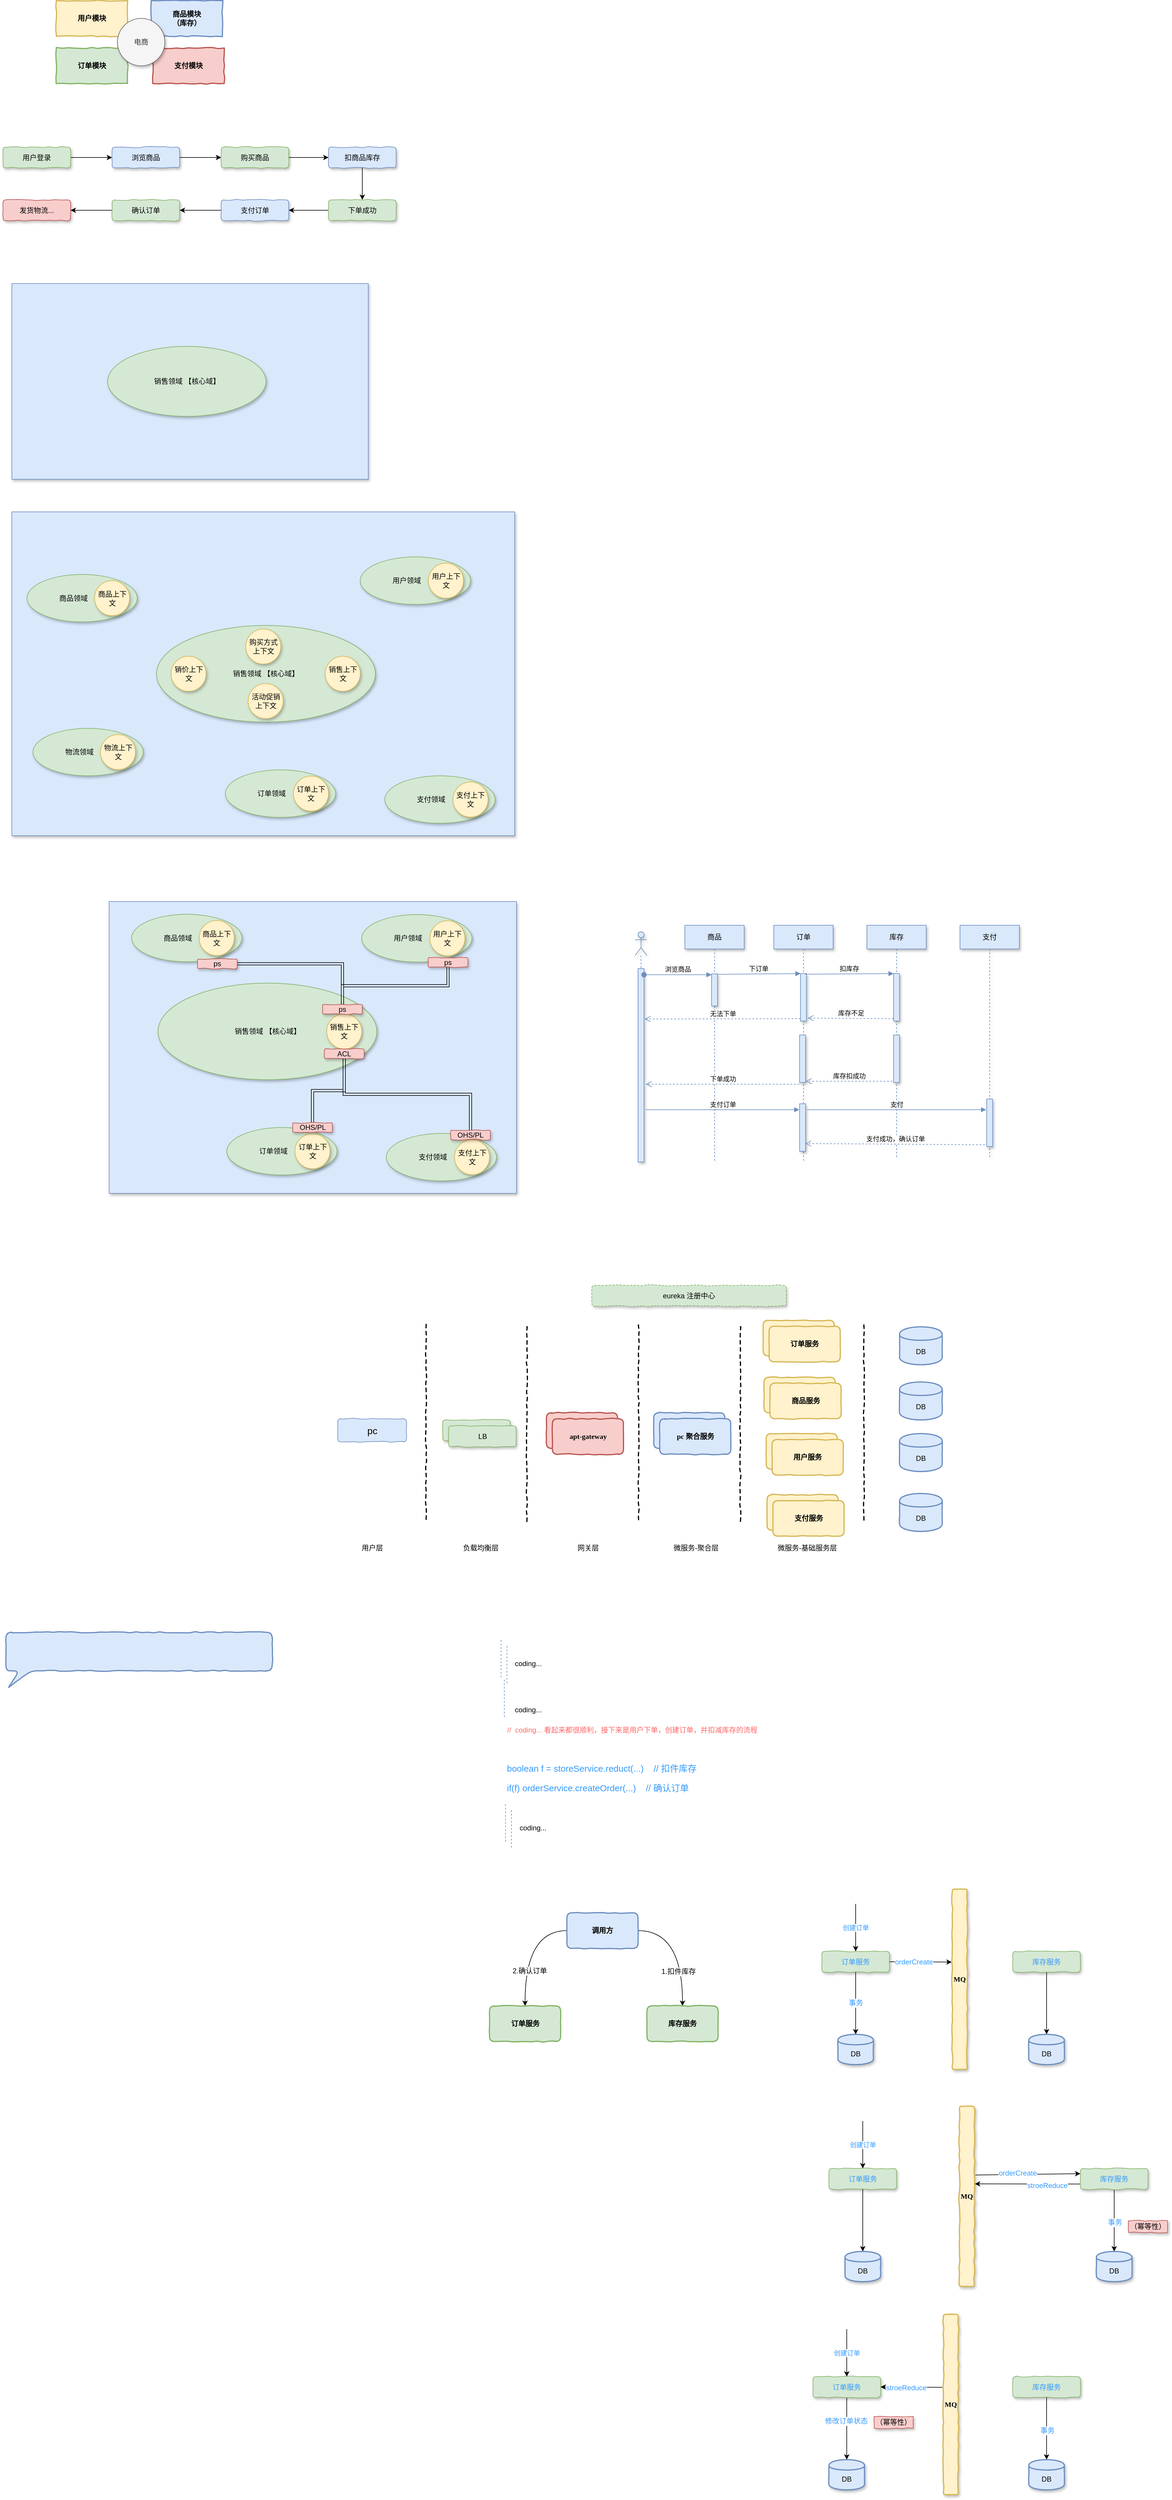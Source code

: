 <mxfile version="10.6.7" type="github"><diagram id="h_m2pIY42-MVeMjXTZjA" name="第 1 页"><mxGraphModel dx="840" dy="552" grid="0" gridSize="10" guides="1" tooltips="1" connect="1" arrows="1" fold="1" page="1" pageScale="1" pageWidth="10000" pageHeight="10000" math="0" shadow="0"><root><mxCell id="0"/><mxCell id="1" parent="0"/><mxCell id="OE353ZooOFmrOdiV0Abu-1" value="用户模块" style="html=1;whiteSpace=wrap;comic=1;strokeWidth=2;fontFamily=Comic Sans MS;fontStyle=1;fillColor=#fff2cc;strokeColor=#d6b656;" vertex="1" parent="1"><mxGeometry x="166" y="144" width="120" height="60" as="geometry"/></mxCell><mxCell id="OE353ZooOFmrOdiV0Abu-2" value="商品模块&lt;br&gt;（库存）&lt;br&gt;" style="html=1;whiteSpace=wrap;comic=1;strokeWidth=2;fontFamily=Comic Sans MS;fontStyle=1;fillColor=#dae8fc;strokeColor=#6c8ebf;" vertex="1" parent="1"><mxGeometry x="326" y="144" width="120" height="60" as="geometry"/></mxCell><mxCell id="OE353ZooOFmrOdiV0Abu-3" value="订单模块" style="html=1;whiteSpace=wrap;comic=1;strokeWidth=2;fontFamily=Comic Sans MS;fontStyle=1;fillColor=#d5e8d4;strokeColor=#82b366;" vertex="1" parent="1"><mxGeometry x="166" y="224" width="120" height="60" as="geometry"/></mxCell><mxCell id="OE353ZooOFmrOdiV0Abu-4" value="支付模块" style="html=1;whiteSpace=wrap;comic=1;strokeWidth=2;fontFamily=Comic Sans MS;fontStyle=1;fillColor=#f8cecc;strokeColor=#b85450;" vertex="1" parent="1"><mxGeometry x="329" y="224" width="120" height="60" as="geometry"/></mxCell><mxCell id="OE353ZooOFmrOdiV0Abu-5" value="电商" style="ellipse;whiteSpace=wrap;html=1;aspect=fixed;fillColor=#f5f5f5;strokeColor=#666666;fontColor=#333333;shadow=1;" vertex="1" parent="1"><mxGeometry x="269" y="174" width="80" height="80" as="geometry"/></mxCell><mxCell id="OE353ZooOFmrOdiV0Abu-14" style="edgeStyle=orthogonalEdgeStyle;rounded=0;orthogonalLoop=1;jettySize=auto;html=1;exitX=1;exitY=0.5;exitDx=0;exitDy=0;entryX=0;entryY=0.5;entryDx=0;entryDy=0;" edge="1" parent="1" source="OE353ZooOFmrOdiV0Abu-6" target="OE353ZooOFmrOdiV0Abu-7"><mxGeometry relative="1" as="geometry"/></mxCell><mxCell id="OE353ZooOFmrOdiV0Abu-6" value="用户登录" style="rounded=1;whiteSpace=wrap;html=1;shadow=1;comic=1;fillColor=#d5e8d4;strokeColor=#82b366;" vertex="1" parent="1"><mxGeometry x="76" y="391" width="114" height="35" as="geometry"/></mxCell><mxCell id="OE353ZooOFmrOdiV0Abu-15" style="edgeStyle=orthogonalEdgeStyle;rounded=0;orthogonalLoop=1;jettySize=auto;html=1;exitX=1;exitY=0.5;exitDx=0;exitDy=0;entryX=0;entryY=0.5;entryDx=0;entryDy=0;" edge="1" parent="1" source="OE353ZooOFmrOdiV0Abu-7" target="OE353ZooOFmrOdiV0Abu-8"><mxGeometry relative="1" as="geometry"/></mxCell><mxCell id="OE353ZooOFmrOdiV0Abu-7" value="浏览商品" style="rounded=1;whiteSpace=wrap;html=1;shadow=1;comic=1;fillColor=#dae8fc;strokeColor=#6c8ebf;" vertex="1" parent="1"><mxGeometry x="260" y="391" width="114" height="35" as="geometry"/></mxCell><mxCell id="OE353ZooOFmrOdiV0Abu-16" style="edgeStyle=orthogonalEdgeStyle;rounded=0;orthogonalLoop=1;jettySize=auto;html=1;exitX=1;exitY=0.5;exitDx=0;exitDy=0;entryX=0;entryY=0.5;entryDx=0;entryDy=0;" edge="1" parent="1" source="OE353ZooOFmrOdiV0Abu-8" target="OE353ZooOFmrOdiV0Abu-9"><mxGeometry relative="1" as="geometry"/></mxCell><mxCell id="OE353ZooOFmrOdiV0Abu-8" value="购买商品" style="rounded=1;whiteSpace=wrap;html=1;shadow=1;comic=1;fillColor=#d5e8d4;strokeColor=#82b366;" vertex="1" parent="1"><mxGeometry x="444" y="391" width="114" height="35" as="geometry"/></mxCell><mxCell id="OE353ZooOFmrOdiV0Abu-17" style="edgeStyle=orthogonalEdgeStyle;rounded=0;orthogonalLoop=1;jettySize=auto;html=1;exitX=0.5;exitY=1;exitDx=0;exitDy=0;entryX=0.5;entryY=0;entryDx=0;entryDy=0;" edge="1" parent="1" source="OE353ZooOFmrOdiV0Abu-9" target="OE353ZooOFmrOdiV0Abu-10"><mxGeometry relative="1" as="geometry"/></mxCell><mxCell id="OE353ZooOFmrOdiV0Abu-9" value="扣商品库存" style="rounded=1;whiteSpace=wrap;html=1;shadow=1;comic=1;fillColor=#dae8fc;strokeColor=#6c8ebf;" vertex="1" parent="1"><mxGeometry x="625" y="391" width="114" height="35" as="geometry"/></mxCell><mxCell id="OE353ZooOFmrOdiV0Abu-18" style="edgeStyle=orthogonalEdgeStyle;rounded=0;orthogonalLoop=1;jettySize=auto;html=1;exitX=0;exitY=0.5;exitDx=0;exitDy=0;entryX=1;entryY=0.5;entryDx=0;entryDy=0;" edge="1" parent="1" source="OE353ZooOFmrOdiV0Abu-10" target="OE353ZooOFmrOdiV0Abu-11"><mxGeometry relative="1" as="geometry"/></mxCell><mxCell id="OE353ZooOFmrOdiV0Abu-10" value="下单成功" style="rounded=1;whiteSpace=wrap;html=1;shadow=1;comic=1;fillColor=#d5e8d4;strokeColor=#82b366;" vertex="1" parent="1"><mxGeometry x="625" y="480" width="114" height="35" as="geometry"/></mxCell><mxCell id="OE353ZooOFmrOdiV0Abu-19" style="edgeStyle=orthogonalEdgeStyle;rounded=0;orthogonalLoop=1;jettySize=auto;html=1;exitX=0;exitY=0.5;exitDx=0;exitDy=0;entryX=1;entryY=0.5;entryDx=0;entryDy=0;" edge="1" parent="1" source="OE353ZooOFmrOdiV0Abu-11" target="OE353ZooOFmrOdiV0Abu-12"><mxGeometry relative="1" as="geometry"/></mxCell><mxCell id="OE353ZooOFmrOdiV0Abu-11" value="支付订单" style="rounded=1;whiteSpace=wrap;html=1;shadow=1;comic=1;fillColor=#dae8fc;strokeColor=#6c8ebf;" vertex="1" parent="1"><mxGeometry x="444" y="480" width="114" height="35" as="geometry"/></mxCell><mxCell id="OE353ZooOFmrOdiV0Abu-20" style="edgeStyle=orthogonalEdgeStyle;rounded=0;orthogonalLoop=1;jettySize=auto;html=1;exitX=0;exitY=0.5;exitDx=0;exitDy=0;entryX=1;entryY=0.5;entryDx=0;entryDy=0;" edge="1" parent="1" source="OE353ZooOFmrOdiV0Abu-12" target="OE353ZooOFmrOdiV0Abu-13"><mxGeometry relative="1" as="geometry"/></mxCell><mxCell id="OE353ZooOFmrOdiV0Abu-12" value="确认订单" style="rounded=1;whiteSpace=wrap;html=1;shadow=1;comic=1;fillColor=#d5e8d4;strokeColor=#82b366;" vertex="1" parent="1"><mxGeometry x="260" y="480" width="114" height="35" as="geometry"/></mxCell><mxCell id="OE353ZooOFmrOdiV0Abu-13" value="发货物流..." style="rounded=1;whiteSpace=wrap;html=1;shadow=1;comic=1;fillColor=#f8cecc;strokeColor=#b85450;" vertex="1" parent="1"><mxGeometry x="76" y="480" width="114" height="35" as="geometry"/></mxCell><mxCell id="OE353ZooOFmrOdiV0Abu-21" value="" style="rounded=0;whiteSpace=wrap;html=1;shadow=1;fillColor=#dae8fc;strokeColor=#6c8ebf;" vertex="1" parent="1"><mxGeometry x="91" y="621" width="601" height="330" as="geometry"/></mxCell><mxCell id="OE353ZooOFmrOdiV0Abu-22" value="销售领域 【核心域】" style="ellipse;whiteSpace=wrap;html=1;shadow=1;fillColor=#d5e8d4;strokeColor=#82b366;" vertex="1" parent="1"><mxGeometry x="252.5" y="727" width="267" height="118" as="geometry"/></mxCell><mxCell id="OE353ZooOFmrOdiV0Abu-23" value="" style="rounded=0;whiteSpace=wrap;html=1;shadow=1;fillColor=#dae8fc;strokeColor=#6c8ebf;" vertex="1" parent="1"><mxGeometry x="91" y="1006" width="848" height="546" as="geometry"/></mxCell><mxCell id="OE353ZooOFmrOdiV0Abu-24" value="销售领域 【核心域】" style="ellipse;whiteSpace=wrap;html=1;shadow=1;fillColor=#d5e8d4;strokeColor=#82b366;" vertex="1" parent="1"><mxGeometry x="335" y="1197.5" width="369" height="163" as="geometry"/></mxCell><mxCell id="OE353ZooOFmrOdiV0Abu-25" value="销售上下文" style="ellipse;whiteSpace=wrap;html=1;aspect=fixed;shadow=1;fillColor=#fff2cc;strokeColor=#d6b656;" vertex="1" parent="1"><mxGeometry x="619.5" y="1249.5" width="59" height="59" as="geometry"/></mxCell><mxCell id="OE353ZooOFmrOdiV0Abu-28" value="订单领域&amp;nbsp; &amp;nbsp; &amp;nbsp; &amp;nbsp; &amp;nbsp;" style="ellipse;whiteSpace=wrap;html=1;shadow=1;fillColor=#d5e8d4;strokeColor=#82b366;" vertex="1" parent="1"><mxGeometry x="451" y="1441" width="186" height="80" as="geometry"/></mxCell><mxCell id="OE353ZooOFmrOdiV0Abu-27" value="订单上下文" style="ellipse;whiteSpace=wrap;html=1;aspect=fixed;shadow=1;fillColor=#fff2cc;strokeColor=#d6b656;" vertex="1" parent="1"><mxGeometry x="566" y="1451.5" width="59" height="59" as="geometry"/></mxCell><mxCell id="OE353ZooOFmrOdiV0Abu-29" value="支付领域&amp;nbsp; &amp;nbsp; &amp;nbsp; &amp;nbsp; &amp;nbsp;" style="ellipse;whiteSpace=wrap;html=1;shadow=1;fillColor=#d5e8d4;strokeColor=#82b366;" vertex="1" parent="1"><mxGeometry x="720" y="1451" width="186" height="80" as="geometry"/></mxCell><mxCell id="OE353ZooOFmrOdiV0Abu-30" value="支付上下文" style="ellipse;whiteSpace=wrap;html=1;aspect=fixed;shadow=1;fillColor=#fff2cc;strokeColor=#d6b656;" vertex="1" parent="1"><mxGeometry x="835" y="1461.5" width="59" height="59" as="geometry"/></mxCell><mxCell id="OE353ZooOFmrOdiV0Abu-31" value="用户领域&amp;nbsp; &amp;nbsp; &amp;nbsp; &amp;nbsp; &amp;nbsp;" style="ellipse;whiteSpace=wrap;html=1;shadow=1;fillColor=#d5e8d4;strokeColor=#82b366;" vertex="1" parent="1"><mxGeometry x="678.5" y="1082" width="186" height="80" as="geometry"/></mxCell><mxCell id="OE353ZooOFmrOdiV0Abu-32" value="用户上下文" style="ellipse;whiteSpace=wrap;html=1;aspect=fixed;shadow=1;fillColor=#fff2cc;strokeColor=#d6b656;" vertex="1" parent="1"><mxGeometry x="793.5" y="1092.5" width="59" height="59" as="geometry"/></mxCell><mxCell id="OE353ZooOFmrOdiV0Abu-33" value="商品领域&amp;nbsp; &amp;nbsp; &amp;nbsp; &amp;nbsp; &amp;nbsp;" style="ellipse;whiteSpace=wrap;html=1;shadow=1;fillColor=#d5e8d4;strokeColor=#82b366;" vertex="1" parent="1"><mxGeometry x="116.5" y="1111.5" width="186" height="80" as="geometry"/></mxCell><mxCell id="OE353ZooOFmrOdiV0Abu-26" value="商品上下文" style="ellipse;whiteSpace=wrap;html=1;aspect=fixed;shadow=1;fillColor=#fff2cc;strokeColor=#d6b656;" vertex="1" parent="1"><mxGeometry x="230.5" y="1122" width="59" height="59" as="geometry"/></mxCell><mxCell id="OE353ZooOFmrOdiV0Abu-34" value="物流领域&amp;nbsp; &amp;nbsp; &amp;nbsp; &amp;nbsp; &amp;nbsp;" style="ellipse;whiteSpace=wrap;html=1;shadow=1;fillColor=#d5e8d4;strokeColor=#82b366;" vertex="1" parent="1"><mxGeometry x="126.5" y="1371" width="186" height="80" as="geometry"/></mxCell><mxCell id="OE353ZooOFmrOdiV0Abu-35" value="物流上下文" style="ellipse;whiteSpace=wrap;html=1;aspect=fixed;shadow=1;fillColor=#fff2cc;strokeColor=#d6b656;" vertex="1" parent="1"><mxGeometry x="240.5" y="1381.5" width="59" height="59" as="geometry"/></mxCell><mxCell id="OE353ZooOFmrOdiV0Abu-36" value="销价上下文" style="ellipse;whiteSpace=wrap;html=1;aspect=fixed;shadow=1;fillColor=#fff2cc;strokeColor=#d6b656;" vertex="1" parent="1"><mxGeometry x="359.5" y="1249.5" width="59" height="59" as="geometry"/></mxCell><mxCell id="OE353ZooOFmrOdiV0Abu-37" value="活动促销上下文" style="ellipse;whiteSpace=wrap;html=1;aspect=fixed;shadow=1;fillColor=#fff2cc;strokeColor=#d6b656;" vertex="1" parent="1"><mxGeometry x="489.5" y="1295.5" width="59" height="59" as="geometry"/></mxCell><mxCell id="OE353ZooOFmrOdiV0Abu-38" value="购买方式上下文" style="ellipse;whiteSpace=wrap;html=1;aspect=fixed;shadow=1;fillColor=#fff2cc;strokeColor=#d6b656;" vertex="1" parent="1"><mxGeometry x="485.5" y="1203.5" width="59" height="59" as="geometry"/></mxCell><mxCell id="OE353ZooOFmrOdiV0Abu-39" value="" style="rounded=0;whiteSpace=wrap;html=1;shadow=1;fillColor=#dae8fc;strokeColor=#6c8ebf;" vertex="1" parent="1"><mxGeometry x="255" y="1663" width="687" height="492" as="geometry"/></mxCell><mxCell id="OE353ZooOFmrOdiV0Abu-40" value="销售领域 【核心域】" style="ellipse;whiteSpace=wrap;html=1;shadow=1;fillColor=#d5e8d4;strokeColor=#82b366;" vertex="1" parent="1"><mxGeometry x="337.5" y="1800.5" width="369" height="163" as="geometry"/></mxCell><mxCell id="OE353ZooOFmrOdiV0Abu-41" value="销售上下文" style="ellipse;whiteSpace=wrap;html=1;aspect=fixed;shadow=1;fillColor=#fff2cc;strokeColor=#d6b656;" vertex="1" parent="1"><mxGeometry x="622" y="1852.5" width="59" height="59" as="geometry"/></mxCell><mxCell id="OE353ZooOFmrOdiV0Abu-42" value="订单领域&amp;nbsp; &amp;nbsp; &amp;nbsp; &amp;nbsp; &amp;nbsp;" style="ellipse;whiteSpace=wrap;html=1;shadow=1;fillColor=#d5e8d4;strokeColor=#82b366;" vertex="1" parent="1"><mxGeometry x="453.5" y="2044" width="186" height="80" as="geometry"/></mxCell><mxCell id="OE353ZooOFmrOdiV0Abu-43" value="订单上下文" style="ellipse;whiteSpace=wrap;html=1;aspect=fixed;shadow=1;fillColor=#fff2cc;strokeColor=#d6b656;" vertex="1" parent="1"><mxGeometry x="568.5" y="2054.5" width="59" height="59" as="geometry"/></mxCell><mxCell id="OE353ZooOFmrOdiV0Abu-44" value="支付领域&amp;nbsp; &amp;nbsp; &amp;nbsp; &amp;nbsp; &amp;nbsp;" style="ellipse;whiteSpace=wrap;html=1;shadow=1;fillColor=#d5e8d4;strokeColor=#82b366;" vertex="1" parent="1"><mxGeometry x="722.5" y="2054" width="186" height="80" as="geometry"/></mxCell><mxCell id="OE353ZooOFmrOdiV0Abu-45" value="支付上下文" style="ellipse;whiteSpace=wrap;html=1;aspect=fixed;shadow=1;fillColor=#fff2cc;strokeColor=#d6b656;" vertex="1" parent="1"><mxGeometry x="837.5" y="2064.5" width="59" height="59" as="geometry"/></mxCell><mxCell id="OE353ZooOFmrOdiV0Abu-46" value="用户领域&amp;nbsp; &amp;nbsp; &amp;nbsp; &amp;nbsp; &amp;nbsp;" style="ellipse;whiteSpace=wrap;html=1;shadow=1;fillColor=#d5e8d4;strokeColor=#82b366;" vertex="1" parent="1"><mxGeometry x="681" y="1685" width="186" height="80" as="geometry"/></mxCell><mxCell id="OE353ZooOFmrOdiV0Abu-47" value="用户上下文" style="ellipse;whiteSpace=wrap;html=1;aspect=fixed;shadow=1;fillColor=#fff2cc;strokeColor=#d6b656;" vertex="1" parent="1"><mxGeometry x="796" y="1695.5" width="59" height="59" as="geometry"/></mxCell><mxCell id="OE353ZooOFmrOdiV0Abu-48" value="商品领域&amp;nbsp; &amp;nbsp; &amp;nbsp; &amp;nbsp; &amp;nbsp;" style="ellipse;whiteSpace=wrap;html=1;shadow=1;fillColor=#d5e8d4;strokeColor=#82b366;" vertex="1" parent="1"><mxGeometry x="293" y="1684.5" width="186" height="80" as="geometry"/></mxCell><mxCell id="OE353ZooOFmrOdiV0Abu-49" value="商品上下文" style="ellipse;whiteSpace=wrap;html=1;aspect=fixed;shadow=1;fillColor=#fff2cc;strokeColor=#d6b656;" vertex="1" parent="1"><mxGeometry x="407" y="1695" width="59" height="59" as="geometry"/></mxCell><mxCell id="OE353ZooOFmrOdiV0Abu-58" style="edgeStyle=orthogonalEdgeStyle;rounded=0;orthogonalLoop=1;jettySize=auto;html=1;exitX=1;exitY=0.5;exitDx=0;exitDy=0;entryX=0.5;entryY=0;entryDx=0;entryDy=0;shape=link;" edge="1" parent="1" source="OE353ZooOFmrOdiV0Abu-55" target="OE353ZooOFmrOdiV0Abu-56"><mxGeometry relative="1" as="geometry"/></mxCell><mxCell id="OE353ZooOFmrOdiV0Abu-55" value="ps" style="rounded=1;whiteSpace=wrap;html=1;shadow=1;comic=1;fillColor=#f8cecc;strokeColor=#b85450;" vertex="1" parent="1"><mxGeometry x="404" y="1760" width="67" height="16" as="geometry"/></mxCell><mxCell id="OE353ZooOFmrOdiV0Abu-56" value="ps" style="rounded=1;whiteSpace=wrap;html=1;shadow=1;comic=1;fillColor=#f8cecc;strokeColor=#b85450;" vertex="1" parent="1"><mxGeometry x="615" y="1836.5" width="67" height="16" as="geometry"/></mxCell><mxCell id="OE353ZooOFmrOdiV0Abu-59" style="edgeStyle=orthogonalEdgeStyle;shape=link;rounded=0;orthogonalLoop=1;jettySize=auto;html=1;exitX=0.5;exitY=1;exitDx=0;exitDy=0;entryX=0.5;entryY=0;entryDx=0;entryDy=0;" edge="1" parent="1" source="OE353ZooOFmrOdiV0Abu-57" target="OE353ZooOFmrOdiV0Abu-56"><mxGeometry relative="1" as="geometry"/></mxCell><mxCell id="OE353ZooOFmrOdiV0Abu-57" value="ps" style="rounded=1;whiteSpace=wrap;html=1;shadow=1;comic=1;fillColor=#f8cecc;strokeColor=#b85450;" vertex="1" parent="1"><mxGeometry x="793" y="1757.5" width="67" height="16" as="geometry"/></mxCell><mxCell id="OE353ZooOFmrOdiV0Abu-63" style="edgeStyle=orthogonalEdgeStyle;shape=link;rounded=0;orthogonalLoop=1;jettySize=auto;html=1;exitX=0.5;exitY=1;exitDx=0;exitDy=0;entryX=0.5;entryY=0;entryDx=0;entryDy=0;" edge="1" parent="1" source="OE353ZooOFmrOdiV0Abu-60" target="OE353ZooOFmrOdiV0Abu-61"><mxGeometry relative="1" as="geometry"/></mxCell><mxCell id="OE353ZooOFmrOdiV0Abu-60" value="ACL" style="rounded=1;whiteSpace=wrap;html=1;shadow=1;comic=1;fillColor=#f8cecc;strokeColor=#b85450;" vertex="1" parent="1"><mxGeometry x="618" y="1911.5" width="67" height="16" as="geometry"/></mxCell><mxCell id="OE353ZooOFmrOdiV0Abu-61" value="OHS/PL" style="rounded=1;whiteSpace=wrap;html=1;shadow=1;comic=1;fillColor=#f8cecc;strokeColor=#b85450;" vertex="1" parent="1"><mxGeometry x="564.5" y="2036" width="67" height="16" as="geometry"/></mxCell><mxCell id="OE353ZooOFmrOdiV0Abu-64" style="edgeStyle=orthogonalEdgeStyle;shape=link;rounded=0;orthogonalLoop=1;jettySize=auto;html=1;exitX=0.5;exitY=0;exitDx=0;exitDy=0;entryX=0.5;entryY=1;entryDx=0;entryDy=0;" edge="1" parent="1" source="OE353ZooOFmrOdiV0Abu-62" target="OE353ZooOFmrOdiV0Abu-60"><mxGeometry relative="1" as="geometry"/></mxCell><mxCell id="OE353ZooOFmrOdiV0Abu-62" value="OHS/PL" style="rounded=1;whiteSpace=wrap;html=1;shadow=1;comic=1;fillColor=#f8cecc;strokeColor=#b85450;" vertex="1" parent="1"><mxGeometry x="831" y="2048.5" width="67" height="16" as="geometry"/></mxCell><mxCell id="OE353ZooOFmrOdiV0Abu-65" value="" style="shape=umlLifeline;participant=umlActor;perimeter=lifelinePerimeter;whiteSpace=wrap;html=1;container=1;collapsible=0;recursiveResize=0;verticalAlign=top;spacingTop=36;labelBackgroundColor=#ffffff;outlineConnect=0;shadow=1;fillColor=#dae8fc;strokeColor=#6c8ebf;" vertex="1" parent="1"><mxGeometry x="1142" y="1714" width="20" height="388" as="geometry"/></mxCell><mxCell id="OE353ZooOFmrOdiV0Abu-66" value="" style="html=1;points=[];perimeter=orthogonalPerimeter;shadow=1;fillColor=#dae8fc;strokeColor=#6c8ebf;" vertex="1" parent="OE353ZooOFmrOdiV0Abu-65"><mxGeometry x="5" y="62" width="10" height="326" as="geometry"/></mxCell><mxCell id="OE353ZooOFmrOdiV0Abu-67" value="商品" style="shape=umlLifeline;perimeter=lifelinePerimeter;whiteSpace=wrap;html=1;container=1;collapsible=0;recursiveResize=0;outlineConnect=0;shadow=1;fillColor=#dae8fc;strokeColor=#6c8ebf;" vertex="1" parent="1"><mxGeometry x="1226" y="1703" width="100" height="397" as="geometry"/></mxCell><mxCell id="OE353ZooOFmrOdiV0Abu-72" value="" style="html=1;points=[];perimeter=orthogonalPerimeter;shadow=1;fillColor=#dae8fc;strokeColor=#6c8ebf;" vertex="1" parent="OE353ZooOFmrOdiV0Abu-67"><mxGeometry x="45" y="82" width="10" height="54" as="geometry"/></mxCell><mxCell id="OE353ZooOFmrOdiV0Abu-86" value="下单成功" style="html=1;verticalAlign=bottom;endArrow=open;dashed=1;endSize=8;exitX=-0.05;exitY=1.038;exitDx=0;exitDy=0;exitPerimeter=0;fillColor=#dae8fc;strokeColor=#6c8ebf;" edge="1" parent="OE353ZooOFmrOdiV0Abu-67" source="OE353ZooOFmrOdiV0Abu-84"><mxGeometry relative="1" as="geometry"><mxPoint x="142" y="289" as="sourcePoint"/><mxPoint x="-66" y="268" as="targetPoint"/></mxGeometry></mxCell><mxCell id="OE353ZooOFmrOdiV0Abu-68" value="订单" style="shape=umlLifeline;perimeter=lifelinePerimeter;whiteSpace=wrap;html=1;container=1;collapsible=0;recursiveResize=0;outlineConnect=0;shadow=1;fillColor=#dae8fc;strokeColor=#6c8ebf;" vertex="1" parent="1"><mxGeometry x="1376" y="1703" width="100" height="400" as="geometry"/></mxCell><mxCell id="OE353ZooOFmrOdiV0Abu-74" value="" style="html=1;points=[];perimeter=orthogonalPerimeter;shadow=1;fillColor=#dae8fc;strokeColor=#6c8ebf;" vertex="1" parent="OE353ZooOFmrOdiV0Abu-68"><mxGeometry x="45" y="81.5" width="10" height="80" as="geometry"/></mxCell><mxCell id="OE353ZooOFmrOdiV0Abu-84" value="" style="html=1;points=[];perimeter=orthogonalPerimeter;shadow=1;fillColor=#dae8fc;strokeColor=#6c8ebf;" vertex="1" parent="OE353ZooOFmrOdiV0Abu-68"><mxGeometry x="43.5" y="185" width="10" height="80" as="geometry"/></mxCell><mxCell id="OE353ZooOFmrOdiV0Abu-90" value="" style="html=1;points=[];perimeter=orthogonalPerimeter;shadow=1;fillColor=#dae8fc;strokeColor=#6c8ebf;" vertex="1" parent="OE353ZooOFmrOdiV0Abu-68"><mxGeometry x="43.5" y="301" width="10" height="80" as="geometry"/></mxCell><mxCell id="OE353ZooOFmrOdiV0Abu-93" value="支付" style="html=1;verticalAlign=bottom;endArrow=block;fillColor=#dae8fc;strokeColor=#6c8ebf;" edge="1" parent="OE353ZooOFmrOdiV0Abu-68"><mxGeometry width="80" relative="1" as="geometry"><mxPoint x="56" y="311" as="sourcePoint"/><mxPoint x="358" y="311" as="targetPoint"/></mxGeometry></mxCell><mxCell id="OE353ZooOFmrOdiV0Abu-69" value="库存" style="shape=umlLifeline;perimeter=lifelinePerimeter;whiteSpace=wrap;html=1;container=1;collapsible=0;recursiveResize=0;outlineConnect=0;shadow=1;fillColor=#dae8fc;strokeColor=#6c8ebf;" vertex="1" parent="1"><mxGeometry x="1533" y="1703" width="100" height="393" as="geometry"/></mxCell><mxCell id="OE353ZooOFmrOdiV0Abu-77" value="" style="html=1;points=[];perimeter=orthogonalPerimeter;shadow=1;fillColor=#dae8fc;strokeColor=#6c8ebf;" vertex="1" parent="OE353ZooOFmrOdiV0Abu-69"><mxGeometry x="45" y="81.5" width="10" height="80" as="geometry"/></mxCell><mxCell id="OE353ZooOFmrOdiV0Abu-83" value="" style="html=1;points=[];perimeter=orthogonalPerimeter;shadow=1;fillColor=#dae8fc;strokeColor=#6c8ebf;" vertex="1" parent="OE353ZooOFmrOdiV0Abu-69"><mxGeometry x="45" y="185" width="10" height="80" as="geometry"/></mxCell><mxCell id="OE353ZooOFmrOdiV0Abu-70" value="支付" style="shape=umlLifeline;perimeter=lifelinePerimeter;whiteSpace=wrap;html=1;container=1;collapsible=0;recursiveResize=0;outlineConnect=0;shadow=1;fillColor=#dae8fc;strokeColor=#6c8ebf;" vertex="1" parent="1"><mxGeometry x="1690" y="1703" width="100" height="392" as="geometry"/></mxCell><mxCell id="OE353ZooOFmrOdiV0Abu-89" value="" style="html=1;points=[];perimeter=orthogonalPerimeter;shadow=1;fillColor=#dae8fc;strokeColor=#6c8ebf;" vertex="1" parent="OE353ZooOFmrOdiV0Abu-70"><mxGeometry x="45" y="293" width="10" height="80" as="geometry"/></mxCell><mxCell id="OE353ZooOFmrOdiV0Abu-73" value="浏览商品" style="html=1;verticalAlign=bottom;startArrow=oval;endArrow=block;startSize=8;exitX=1;exitY=0.032;exitDx=0;exitDy=0;exitPerimeter=0;fillColor=#dae8fc;strokeColor=#6c8ebf;" edge="1" target="OE353ZooOFmrOdiV0Abu-72" parent="1" source="OE353ZooOFmrOdiV0Abu-66"><mxGeometry relative="1" as="geometry"><mxPoint x="1211" y="1784" as="sourcePoint"/></mxGeometry></mxCell><mxCell id="OE353ZooOFmrOdiV0Abu-75" value="下订单" style="html=1;verticalAlign=bottom;endArrow=block;entryX=0;entryY=0;exitX=0.9;exitY=0.013;exitDx=0;exitDy=0;exitPerimeter=0;fillColor=#dae8fc;strokeColor=#6c8ebf;" edge="1" target="OE353ZooOFmrOdiV0Abu-74" parent="1" source="OE353ZooOFmrOdiV0Abu-72"><mxGeometry relative="1" as="geometry"><mxPoint x="1351" y="1784" as="sourcePoint"/></mxGeometry></mxCell><mxCell id="OE353ZooOFmrOdiV0Abu-76" value="无法下单" style="html=1;verticalAlign=bottom;endArrow=open;dashed=1;endSize=8;exitX=0;exitY=0.95;entryX=1.1;entryY=0.261;entryDx=0;entryDy=0;entryPerimeter=0;fillColor=#dae8fc;strokeColor=#6c8ebf;" edge="1" source="OE353ZooOFmrOdiV0Abu-74" parent="1" target="OE353ZooOFmrOdiV0Abu-66"><mxGeometry relative="1" as="geometry"><mxPoint x="1316" y="1861" as="targetPoint"/></mxGeometry></mxCell><mxCell id="OE353ZooOFmrOdiV0Abu-78" value="扣库存" style="html=1;verticalAlign=bottom;endArrow=block;entryX=0;entryY=0;exitX=0.8;exitY=0.013;exitDx=0;exitDy=0;exitPerimeter=0;fillColor=#dae8fc;strokeColor=#6c8ebf;" edge="1" target="OE353ZooOFmrOdiV0Abu-77" parent="1" source="OE353ZooOFmrOdiV0Abu-74"><mxGeometry relative="1" as="geometry"><mxPoint x="1508" y="1784" as="sourcePoint"/></mxGeometry></mxCell><mxCell id="OE353ZooOFmrOdiV0Abu-79" value="库存不足" style="html=1;verticalAlign=bottom;endArrow=open;dashed=1;endSize=8;exitX=0;exitY=0.95;entryX=1.2;entryY=0.938;entryDx=0;entryDy=0;entryPerimeter=0;fillColor=#dae8fc;strokeColor=#6c8ebf;" edge="1" source="OE353ZooOFmrOdiV0Abu-77" parent="1" target="OE353ZooOFmrOdiV0Abu-74"><mxGeometry relative="1" as="geometry"><mxPoint x="1508" y="1860" as="targetPoint"/></mxGeometry></mxCell><mxCell id="OE353ZooOFmrOdiV0Abu-85" value="库存扣成功" style="html=1;verticalAlign=bottom;endArrow=open;dashed=1;endSize=8;fillColor=#dae8fc;strokeColor=#6c8ebf;" edge="1" parent="1" target="OE353ZooOFmrOdiV0Abu-84"><mxGeometry relative="1" as="geometry"><mxPoint x="1576" y="1966" as="sourcePoint"/><mxPoint x="1496" y="1966" as="targetPoint"/></mxGeometry></mxCell><mxCell id="OE353ZooOFmrOdiV0Abu-92" value="支付订单" style="html=1;verticalAlign=bottom;endArrow=block;entryX=-0.05;entryY=0.125;entryDx=0;entryDy=0;entryPerimeter=0;fillColor=#dae8fc;strokeColor=#6c8ebf;" edge="1" parent="1" target="OE353ZooOFmrOdiV0Abu-90"><mxGeometry width="80" relative="1" as="geometry"><mxPoint x="1160" y="2014" as="sourcePoint"/><mxPoint x="1240" y="2014" as="targetPoint"/></mxGeometry></mxCell><mxCell id="OE353ZooOFmrOdiV0Abu-94" value="支付成功，确认订单" style="html=1;verticalAlign=bottom;endArrow=open;dashed=1;endSize=8;entryX=0.95;entryY=0.838;entryDx=0;entryDy=0;entryPerimeter=0;fillColor=#dae8fc;strokeColor=#6c8ebf;" edge="1" parent="1" target="OE353ZooOFmrOdiV0Abu-90"><mxGeometry relative="1" as="geometry"><mxPoint x="1732" y="2073" as="sourcePoint"/><mxPoint x="1652" y="2073" as="targetPoint"/></mxGeometry></mxCell><mxCell id="OE353ZooOFmrOdiV0Abu-95" value="&lt;font style=&quot;font-size: 16px&quot;&gt;pc&lt;/font&gt;" style="rounded=1;whiteSpace=wrap;html=1;shadow=0;comic=1;fillColor=#dae8fc;strokeColor=#6c8ebf;" vertex="1" parent="1"><mxGeometry x="640.5" y="2535" width="116" height="39" as="geometry"/></mxCell><mxCell id="OE353ZooOFmrOdiV0Abu-96" value="LB" style="rounded=1;whiteSpace=wrap;html=1;shadow=1;comic=1;fillColor=#d5e8d4;strokeColor=#82b366;" vertex="1" parent="1"><mxGeometry x="817.5" y="2537" width="114" height="35" as="geometry"/></mxCell><mxCell id="OE353ZooOFmrOdiV0Abu-97" value="apt-gateway" style="html=1;whiteSpace=wrap;comic=1;strokeWidth=2;fontFamily=Comic Sans MS;fontStyle=1;rounded=1;shadow=0;fillColor=#f8cecc;strokeColor=#b85450;" vertex="1" parent="1"><mxGeometry x="992.5" y="2525" width="120" height="60" as="geometry"/></mxCell><mxCell id="OE353ZooOFmrOdiV0Abu-98" value="pc 聚合服务" style="html=1;whiteSpace=wrap;comic=1;strokeWidth=2;fontFamily=Comic Sans MS;fontStyle=1;rounded=1;shadow=0;fillColor=#dae8fc;strokeColor=#6c8ebf;" vertex="1" parent="1"><mxGeometry x="1173.5" y="2525" width="120" height="60" as="geometry"/></mxCell><mxCell id="OE353ZooOFmrOdiV0Abu-99" value="apt-gateway" style="html=1;whiteSpace=wrap;comic=1;strokeWidth=2;fontFamily=Comic Sans MS;fontStyle=1;rounded=1;shadow=0;fillColor=#f8cecc;strokeColor=#b85450;" vertex="1" parent="1"><mxGeometry x="1002.5" y="2535" width="120" height="60" as="geometry"/></mxCell><mxCell id="OE353ZooOFmrOdiV0Abu-100" value="LB" style="rounded=1;whiteSpace=wrap;html=1;shadow=1;comic=1;fillColor=#d5e8d4;strokeColor=#82b366;" vertex="1" parent="1"><mxGeometry x="827.5" y="2547" width="114" height="35" as="geometry"/></mxCell><mxCell id="OE353ZooOFmrOdiV0Abu-101" value="pc 聚合服务" style="html=1;whiteSpace=wrap;comic=1;strokeWidth=2;fontFamily=Comic Sans MS;fontStyle=1;rounded=1;shadow=0;fillColor=#dae8fc;strokeColor=#6c8ebf;" vertex="1" parent="1"><mxGeometry x="1183.5" y="2535" width="120" height="60" as="geometry"/></mxCell><mxCell id="OE353ZooOFmrOdiV0Abu-102" value="pc 聚合服务" style="html=1;whiteSpace=wrap;comic=1;strokeWidth=2;fontFamily=Comic Sans MS;fontStyle=1;rounded=1;shadow=0;fillColor=#fff2cc;strokeColor=#d6b656;" vertex="1" parent="1"><mxGeometry x="1358" y="2369" width="120" height="60" as="geometry"/></mxCell><mxCell id="OE353ZooOFmrOdiV0Abu-103" value="订单服务" style="html=1;whiteSpace=wrap;comic=1;strokeWidth=2;fontFamily=Comic Sans MS;fontStyle=1;rounded=1;shadow=0;fillColor=#fff2cc;strokeColor=#d6b656;" vertex="1" parent="1"><mxGeometry x="1368" y="2379" width="120" height="60" as="geometry"/></mxCell><mxCell id="OE353ZooOFmrOdiV0Abu-104" value="pc 聚合服务" style="html=1;whiteSpace=wrap;comic=1;strokeWidth=2;fontFamily=Comic Sans MS;fontStyle=1;rounded=1;shadow=0;fillColor=#fff2cc;strokeColor=#d6b656;" vertex="1" parent="1"><mxGeometry x="1359.5" y="2465" width="120" height="60" as="geometry"/></mxCell><mxCell id="OE353ZooOFmrOdiV0Abu-105" value="商品服务" style="html=1;whiteSpace=wrap;comic=1;strokeWidth=2;fontFamily=Comic Sans MS;fontStyle=1;rounded=1;shadow=0;fillColor=#fff2cc;strokeColor=#d6b656;" vertex="1" parent="1"><mxGeometry x="1369.5" y="2475" width="120" height="60" as="geometry"/></mxCell><mxCell id="OE353ZooOFmrOdiV0Abu-106" value="pc 聚合服务" style="html=1;whiteSpace=wrap;comic=1;strokeWidth=2;fontFamily=Comic Sans MS;fontStyle=1;rounded=1;shadow=0;fillColor=#fff2cc;strokeColor=#d6b656;" vertex="1" parent="1"><mxGeometry x="1363" y="2560" width="120" height="60" as="geometry"/></mxCell><mxCell id="OE353ZooOFmrOdiV0Abu-107" value="用户服务" style="html=1;whiteSpace=wrap;comic=1;strokeWidth=2;fontFamily=Comic Sans MS;fontStyle=1;rounded=1;shadow=0;fillColor=#fff2cc;strokeColor=#d6b656;" vertex="1" parent="1"><mxGeometry x="1373" y="2570" width="120" height="60" as="geometry"/></mxCell><mxCell id="OE353ZooOFmrOdiV0Abu-108" value="pc 聚合服务" style="html=1;whiteSpace=wrap;comic=1;strokeWidth=2;fontFamily=Comic Sans MS;fontStyle=1;rounded=1;shadow=0;fillColor=#fff2cc;strokeColor=#d6b656;" vertex="1" parent="1"><mxGeometry x="1364.5" y="2663" width="120" height="60" as="geometry"/></mxCell><mxCell id="OE353ZooOFmrOdiV0Abu-109" value="支付服务" style="html=1;whiteSpace=wrap;comic=1;strokeWidth=2;fontFamily=Comic Sans MS;fontStyle=1;rounded=1;shadow=0;fillColor=#fff2cc;strokeColor=#d6b656;" vertex="1" parent="1"><mxGeometry x="1374.5" y="2673" width="120" height="60" as="geometry"/></mxCell><mxCell id="OE353ZooOFmrOdiV0Abu-110" value="" style="line;strokeWidth=2;direction=south;html=1;perimeter=backbonePerimeter;points=[];outlineConnect=0;rounded=1;shadow=0;comic=1;dashed=1;" vertex="1" parent="1"><mxGeometry x="784.5" y="2376" width="10" height="330" as="geometry"/></mxCell><mxCell id="OE353ZooOFmrOdiV0Abu-111" value="" style="line;strokeWidth=2;direction=south;html=1;perimeter=backbonePerimeter;points=[];outlineConnect=0;rounded=1;shadow=0;comic=1;dashed=1;" vertex="1" parent="1"><mxGeometry x="954.5" y="2380" width="10" height="330" as="geometry"/></mxCell><mxCell id="OE353ZooOFmrOdiV0Abu-112" value="" style="line;strokeWidth=2;direction=south;html=1;perimeter=backbonePerimeter;points=[];outlineConnect=0;rounded=1;shadow=0;comic=1;dashed=1;" vertex="1" parent="1"><mxGeometry x="1143" y="2377" width="10" height="330" as="geometry"/></mxCell><mxCell id="OE353ZooOFmrOdiV0Abu-113" value="" style="line;strokeWidth=2;direction=south;html=1;perimeter=backbonePerimeter;points=[];outlineConnect=0;rounded=1;shadow=0;comic=1;dashed=1;" vertex="1" parent="1"><mxGeometry x="1314.5" y="2380" width="10" height="330" as="geometry"/></mxCell><mxCell id="OE353ZooOFmrOdiV0Abu-114" value="用户层" style="text;html=1;strokeColor=none;fillColor=none;align=center;verticalAlign=middle;whiteSpace=wrap;rounded=0;shadow=0;dashed=1;comic=1;" vertex="1" parent="1"><mxGeometry x="678.5" y="2743" width="40" height="20" as="geometry"/></mxCell><mxCell id="OE353ZooOFmrOdiV0Abu-115" value="负载均衡层" style="text;html=1;strokeColor=none;fillColor=none;align=center;verticalAlign=middle;whiteSpace=wrap;rounded=0;shadow=0;dashed=1;comic=1;" vertex="1" parent="1"><mxGeometry x="848.5" y="2743" width="66" height="20" as="geometry"/></mxCell><mxCell id="OE353ZooOFmrOdiV0Abu-116" value="网关层" style="text;html=1;strokeColor=none;fillColor=none;align=center;verticalAlign=middle;whiteSpace=wrap;rounded=0;shadow=0;dashed=1;comic=1;" vertex="1" parent="1"><mxGeometry x="1029.5" y="2743" width="66" height="20" as="geometry"/></mxCell><mxCell id="OE353ZooOFmrOdiV0Abu-117" value="微服务-聚合层" style="text;html=1;strokeColor=none;fillColor=none;align=center;verticalAlign=middle;whiteSpace=wrap;rounded=0;shadow=0;dashed=1;comic=1;" vertex="1" parent="1"><mxGeometry x="1202.5" y="2743" width="84" height="20" as="geometry"/></mxCell><mxCell id="OE353ZooOFmrOdiV0Abu-118" value="微服务-基础服务层" style="text;html=1;strokeColor=none;fillColor=none;align=center;verticalAlign=middle;whiteSpace=wrap;rounded=0;shadow=0;dashed=1;comic=1;" vertex="1" parent="1"><mxGeometry x="1377" y="2743" width="111" height="20" as="geometry"/></mxCell><mxCell id="OE353ZooOFmrOdiV0Abu-119" value="eureka 注册中心" style="rounded=1;whiteSpace=wrap;html=1;shadow=1;comic=1;fillColor=#d5e8d4;strokeColor=#82b366;dashed=1;" vertex="1" parent="1"><mxGeometry x="1069" y="2310" width="328" height="35" as="geometry"/></mxCell><mxCell id="OE353ZooOFmrOdiV0Abu-120" value="" style="line;strokeWidth=2;direction=south;html=1;perimeter=backbonePerimeter;points=[];outlineConnect=0;rounded=1;shadow=0;comic=1;dashed=1;" vertex="1" parent="1"><mxGeometry x="1523" y="2377" width="10" height="330" as="geometry"/></mxCell><mxCell id="OE353ZooOFmrOdiV0Abu-121" value="DB" style="shape=cylinder;whiteSpace=wrap;html=1;boundedLbl=1;backgroundOutline=1;rounded=1;shadow=0;comic=1;strokeWidth=2;fillColor=#dae8fc;strokeColor=#6c8ebf;" vertex="1" parent="1"><mxGeometry x="1588" y="2380" width="72" height="64" as="geometry"/></mxCell><mxCell id="OE353ZooOFmrOdiV0Abu-122" value="DB" style="shape=cylinder;whiteSpace=wrap;html=1;boundedLbl=1;backgroundOutline=1;rounded=1;shadow=0;comic=1;strokeWidth=2;fillColor=#dae8fc;strokeColor=#6c8ebf;" vertex="1" parent="1"><mxGeometry x="1588" y="2473" width="72" height="64" as="geometry"/></mxCell><mxCell id="OE353ZooOFmrOdiV0Abu-123" value="DB" style="shape=cylinder;whiteSpace=wrap;html=1;boundedLbl=1;backgroundOutline=1;rounded=1;shadow=0;comic=1;strokeWidth=2;fillColor=#dae8fc;strokeColor=#6c8ebf;" vertex="1" parent="1"><mxGeometry x="1588" y="2560" width="72" height="64" as="geometry"/></mxCell><mxCell id="OE353ZooOFmrOdiV0Abu-124" value="DB" style="shape=cylinder;whiteSpace=wrap;html=1;boundedLbl=1;backgroundOutline=1;rounded=1;shadow=0;comic=1;strokeWidth=2;fillColor=#dae8fc;strokeColor=#6c8ebf;" vertex="1" parent="1"><mxGeometry x="1588" y="2661" width="72" height="64" as="geometry"/></mxCell><mxCell id="OE353ZooOFmrOdiV0Abu-125" value="" style="endArrow=none;dashed=1;html=1;fillColor=#dae8fc;strokeColor=#6c8ebf;" edge="1" parent="1"><mxGeometry width="50" height="50" relative="1" as="geometry"><mxPoint x="916" y="2971" as="sourcePoint"/><mxPoint x="916" y="2906" as="targetPoint"/></mxGeometry></mxCell><mxCell id="OE353ZooOFmrOdiV0Abu-126" value="" style="endArrow=none;dashed=1;html=1;fillColor=#dae8fc;strokeColor=#6c8ebf;" edge="1" parent="1"><mxGeometry width="50" height="50" relative="1" as="geometry"><mxPoint x="926" y="2981" as="sourcePoint"/><mxPoint x="926" y="2916" as="targetPoint"/></mxGeometry></mxCell><mxCell id="OE353ZooOFmrOdiV0Abu-127" value="coding..." style="text;html=1;strokeColor=none;fillColor=none;align=center;verticalAlign=middle;whiteSpace=wrap;rounded=0;shadow=0;comic=1;" vertex="1" parent="1"><mxGeometry x="942" y="2938" width="40" height="20" as="geometry"/></mxCell><mxCell id="OE353ZooOFmrOdiV0Abu-128" value="" style="endArrow=none;dashed=1;html=1;fillColor=#dae8fc;strokeColor=#6c8ebf;" edge="1" parent="1"><mxGeometry width="50" height="50" relative="1" as="geometry"><mxPoint x="921.5" y="3038" as="sourcePoint"/><mxPoint x="921.5" y="2973" as="targetPoint"/></mxGeometry></mxCell><mxCell id="OE353ZooOFmrOdiV0Abu-129" value="coding..." style="text;html=1;strokeColor=none;fillColor=none;align=center;verticalAlign=middle;whiteSpace=wrap;rounded=0;shadow=0;comic=1;" vertex="1" parent="1"><mxGeometry x="942" y="3016" width="40" height="20" as="geometry"/></mxCell><mxCell id="OE353ZooOFmrOdiV0Abu-130" value="//&amp;nbsp; coding... 看起来都很顺利，接下来是用户下单，创建订单，并扣减库存的流程" style="text;html=1;strokeColor=none;fillColor=none;align=center;verticalAlign=middle;whiteSpace=wrap;rounded=0;shadow=0;comic=1;fontColor=#FF6666;" vertex="1" parent="1"><mxGeometry x="923.5" y="3049.5" width="427" height="20" as="geometry"/></mxCell><mxCell id="OE353ZooOFmrOdiV0Abu-132" value="&lt;font style=&quot;font-size: 15px&quot;&gt;boolean f = storeService.reduct(...)&amp;nbsp; &amp;nbsp; // 扣件库存&lt;/font&gt;" style="text;html=1;strokeColor=none;fillColor=none;align=left;verticalAlign=middle;whiteSpace=wrap;rounded=0;shadow=0;comic=1;fontColor=#3399FF;" vertex="1" parent="1"><mxGeometry x="923.5" y="3114" width="412" height="20" as="geometry"/></mxCell><mxCell id="OE353ZooOFmrOdiV0Abu-133" value="&lt;font style=&quot;font-size: 15px&quot;&gt;if(f) orderService.createOrder(...)&amp;nbsp; &amp;nbsp; // 确认订单&lt;/font&gt;" style="text;html=1;strokeColor=none;fillColor=none;align=left;verticalAlign=middle;whiteSpace=wrap;rounded=0;shadow=0;comic=1;fontColor=#3399FF;" vertex="1" parent="1"><mxGeometry x="923.5" y="3147" width="411" height="20" as="geometry"/></mxCell><mxCell id="OE353ZooOFmrOdiV0Abu-134" value="" style="endArrow=none;dashed=1;html=1;fillColor=#dae8fc;strokeColor=#6c8ebf;" edge="1" parent="1"><mxGeometry width="50" height="50" relative="1" as="geometry"><mxPoint x="923.5" y="3248" as="sourcePoint"/><mxPoint x="923.5" y="3183" as="targetPoint"/></mxGeometry></mxCell><mxCell id="OE353ZooOFmrOdiV0Abu-135" value="" style="endArrow=none;dashed=1;html=1;fillColor=#dae8fc;strokeColor=#6c8ebf;" edge="1" parent="1"><mxGeometry width="50" height="50" relative="1" as="geometry"><mxPoint x="933.5" y="3258" as="sourcePoint"/><mxPoint x="933.5" y="3193" as="targetPoint"/></mxGeometry></mxCell><mxCell id="OE353ZooOFmrOdiV0Abu-136" value="coding..." style="text;html=1;strokeColor=none;fillColor=none;align=center;verticalAlign=middle;whiteSpace=wrap;rounded=0;shadow=0;comic=1;" vertex="1" parent="1"><mxGeometry x="949.5" y="3215" width="40" height="20" as="geometry"/></mxCell><mxCell id="OE353ZooOFmrOdiV0Abu-147" style="edgeStyle=orthogonalEdgeStyle;curved=1;rounded=0;orthogonalLoop=1;jettySize=auto;html=1;exitX=1;exitY=0.5;exitDx=0;exitDy=0;entryX=0.5;entryY=0;entryDx=0;entryDy=0;fontColor=#3399FF;" edge="1" parent="1" source="OE353ZooOFmrOdiV0Abu-140" target="OE353ZooOFmrOdiV0Abu-142"><mxGeometry relative="1" as="geometry"/></mxCell><mxCell id="OE353ZooOFmrOdiV0Abu-148" value="&lt;font color=&quot;#000000&quot;&gt;1.扣件库存&lt;/font&gt;" style="text;html=1;resizable=0;points=[];align=center;verticalAlign=middle;labelBackgroundColor=#ffffff;fontColor=#3399FF;" vertex="1" connectable="0" parent="OE353ZooOFmrOdiV0Abu-147"><mxGeometry x="0.426" y="-7" relative="1" as="geometry"><mxPoint as="offset"/></mxGeometry></mxCell><mxCell id="OE353ZooOFmrOdiV0Abu-149" style="edgeStyle=orthogonalEdgeStyle;curved=1;rounded=0;orthogonalLoop=1;jettySize=auto;html=1;exitX=0;exitY=0.5;exitDx=0;exitDy=0;fontColor=#3399FF;" edge="1" parent="1" source="OE353ZooOFmrOdiV0Abu-140" target="OE353ZooOFmrOdiV0Abu-141"><mxGeometry relative="1" as="geometry"/></mxCell><mxCell id="OE353ZooOFmrOdiV0Abu-150" value="&lt;font color=&quot;#000000&quot;&gt;2.确认订单&lt;/font&gt;" style="text;html=1;resizable=0;points=[];align=center;verticalAlign=middle;labelBackgroundColor=#ffffff;fontColor=#3399FF;" vertex="1" connectable="0" parent="OE353ZooOFmrOdiV0Abu-149"><mxGeometry x="-0.198" y="-6" relative="1" as="geometry"><mxPoint x="13.5" y="59" as="offset"/></mxGeometry></mxCell><mxCell id="OE353ZooOFmrOdiV0Abu-140" value="调用方&lt;div style=&quot;text-align: right&quot;&gt;&lt;/div&gt;&lt;div style=&quot;text-align: center&quot;&gt;&lt;/div&gt;" style="html=1;whiteSpace=wrap;comic=1;strokeWidth=2;fontFamily=Comic Sans MS;fontStyle=1;rounded=1;shadow=0;align=center;fillColor=#dae8fc;strokeColor=#6c8ebf;" vertex="1" parent="1"><mxGeometry x="1027" y="3368" width="120" height="60" as="geometry"/></mxCell><mxCell id="OE353ZooOFmrOdiV0Abu-141" value="订单服务" style="html=1;whiteSpace=wrap;comic=1;strokeWidth=2;fontFamily=Comic Sans MS;fontStyle=1;rounded=1;shadow=0;align=center;fillColor=#d5e8d4;strokeColor=#82b366;" vertex="1" parent="1"><mxGeometry x="896.5" y="3525" width="120" height="60" as="geometry"/></mxCell><mxCell id="OE353ZooOFmrOdiV0Abu-142" value="库存服务" style="html=1;whiteSpace=wrap;comic=1;strokeWidth=2;fontFamily=Comic Sans MS;fontStyle=1;rounded=1;shadow=0;align=center;fillColor=#d5e8d4;strokeColor=#82b366;" vertex="1" parent="1"><mxGeometry x="1162" y="3525" width="120" height="60" as="geometry"/></mxCell><mxCell id="OE353ZooOFmrOdiV0Abu-151" value="" style="shape=callout;whiteSpace=wrap;html=1;perimeter=calloutPerimeter;rounded=1;shadow=0;comic=1;strokeWidth=2;align=center;position2=0.01;size=28;position=0.05;fillColor=#dae8fc;strokeColor=#6c8ebf;" vertex="1" parent="1"><mxGeometry x="81" y="2895" width="449" height="93" as="geometry"/></mxCell><mxCell id="OE353ZooOFmrOdiV0Abu-158" style="edgeStyle=orthogonalEdgeStyle;curved=1;rounded=0;orthogonalLoop=1;jettySize=auto;html=1;exitX=0.5;exitY=1;exitDx=0;exitDy=0;entryX=0.5;entryY=0;entryDx=0;entryDy=0;fontColor=#3399FF;" edge="1" parent="1" source="OE353ZooOFmrOdiV0Abu-152" target="OE353ZooOFmrOdiV0Abu-155"><mxGeometry relative="1" as="geometry"/></mxCell><mxCell id="OE353ZooOFmrOdiV0Abu-159" value="事务" style="text;html=1;resizable=0;points=[];align=center;verticalAlign=middle;labelBackgroundColor=#ffffff;fontColor=#3399FF;" vertex="1" connectable="0" parent="OE353ZooOFmrOdiV0Abu-158"><mxGeometry x="-0.009" relative="1" as="geometry"><mxPoint as="offset"/></mxGeometry></mxCell><mxCell id="OE353ZooOFmrOdiV0Abu-164" style="edgeStyle=orthogonalEdgeStyle;curved=1;rounded=0;orthogonalLoop=1;jettySize=auto;html=1;exitX=1;exitY=0.5;exitDx=0;exitDy=0;fontColor=#3399FF;entryX=-0.04;entryY=0.405;entryDx=0;entryDy=0;entryPerimeter=0;" edge="1" parent="1" source="OE353ZooOFmrOdiV0Abu-152" target="OE353ZooOFmrOdiV0Abu-160"><mxGeometry relative="1" as="geometry"><mxPoint x="1631" y="3451" as="targetPoint"/></mxGeometry></mxCell><mxCell id="OE353ZooOFmrOdiV0Abu-165" value="orderCreate" style="text;html=1;resizable=0;points=[];align=center;verticalAlign=middle;labelBackgroundColor=#ffffff;fontColor=#3399FF;" vertex="1" connectable="0" parent="OE353ZooOFmrOdiV0Abu-164"><mxGeometry x="-0.219" relative="1" as="geometry"><mxPoint as="offset"/></mxGeometry></mxCell><mxCell id="OE353ZooOFmrOdiV0Abu-152" value="订单服务" style="rounded=1;whiteSpace=wrap;html=1;shadow=1;comic=1;fillColor=#d5e8d4;strokeColor=#82b366;fontColor=#3399FF;align=center;" vertex="1" parent="1"><mxGeometry x="1457" y="3433" width="114" height="35" as="geometry"/></mxCell><mxCell id="OE353ZooOFmrOdiV0Abu-153" value="创建订单" style="endArrow=classic;html=1;fontColor=#3399FF;entryX=0.5;entryY=0;entryDx=0;entryDy=0;" edge="1" parent="1" target="OE353ZooOFmrOdiV0Abu-152"><mxGeometry width="50" height="50" relative="1" as="geometry"><mxPoint x="1514" y="3353" as="sourcePoint"/><mxPoint x="1528" y="3367" as="targetPoint"/></mxGeometry></mxCell><mxCell id="OE353ZooOFmrOdiV0Abu-155" value="DB" style="shape=cylinder;whiteSpace=wrap;html=1;boundedLbl=1;backgroundOutline=1;rounded=1;shadow=1;comic=1;strokeWidth=2;align=center;fillColor=#dae8fc;strokeColor=#6c8ebf;" vertex="1" parent="1"><mxGeometry x="1484" y="3573" width="60" height="51" as="geometry"/></mxCell><mxCell id="OE353ZooOFmrOdiV0Abu-160" value="MQ" style="html=1;whiteSpace=wrap;comic=1;strokeWidth=2;fontFamily=Comic Sans MS;fontStyle=1;rounded=1;shadow=1;align=center;fillColor=#fff2cc;strokeColor=#d6b656;" vertex="1" parent="1"><mxGeometry x="1677" y="3328" width="25" height="304" as="geometry"/></mxCell><mxCell id="OE353ZooOFmrOdiV0Abu-167" style="edgeStyle=orthogonalEdgeStyle;curved=1;rounded=0;orthogonalLoop=1;jettySize=auto;html=1;exitX=0.5;exitY=1;exitDx=0;exitDy=0;entryX=0.5;entryY=0;entryDx=0;entryDy=0;fontColor=#3399FF;" edge="1" parent="1" source="OE353ZooOFmrOdiV0Abu-161" target="OE353ZooOFmrOdiV0Abu-166"><mxGeometry relative="1" as="geometry"/></mxCell><mxCell id="OE353ZooOFmrOdiV0Abu-161" value="库存服务" style="rounded=1;whiteSpace=wrap;html=1;shadow=1;comic=1;fillColor=#d5e8d4;strokeColor=#82b366;fontColor=#3399FF;align=center;" vertex="1" parent="1"><mxGeometry x="1779" y="3433" width="114" height="35" as="geometry"/></mxCell><mxCell id="OE353ZooOFmrOdiV0Abu-166" value="DB" style="shape=cylinder;whiteSpace=wrap;html=1;boundedLbl=1;backgroundOutline=1;rounded=1;shadow=1;comic=1;strokeWidth=2;align=center;fillColor=#dae8fc;strokeColor=#6c8ebf;" vertex="1" parent="1"><mxGeometry x="1806" y="3573" width="60" height="51" as="geometry"/></mxCell><mxCell id="OE353ZooOFmrOdiV0Abu-168" style="edgeStyle=orthogonalEdgeStyle;curved=1;rounded=0;orthogonalLoop=1;jettySize=auto;html=1;exitX=0.5;exitY=1;exitDx=0;exitDy=0;entryX=0.5;entryY=0;entryDx=0;entryDy=0;fontColor=#3399FF;" edge="1" parent="1" source="OE353ZooOFmrOdiV0Abu-172" target="OE353ZooOFmrOdiV0Abu-174"><mxGeometry relative="1" as="geometry"/></mxCell><mxCell id="OE353ZooOFmrOdiV0Abu-172" value="订单服务" style="rounded=1;whiteSpace=wrap;html=1;shadow=1;comic=1;fillColor=#d5e8d4;strokeColor=#82b366;fontColor=#3399FF;align=center;" vertex="1" parent="1"><mxGeometry x="1469" y="3799" width="114" height="35" as="geometry"/></mxCell><mxCell id="OE353ZooOFmrOdiV0Abu-173" value="创建订单" style="endArrow=classic;html=1;fontColor=#3399FF;entryX=0.5;entryY=0;entryDx=0;entryDy=0;" edge="1" parent="1" target="OE353ZooOFmrOdiV0Abu-172"><mxGeometry width="50" height="50" relative="1" as="geometry"><mxPoint x="1526" y="3719" as="sourcePoint"/><mxPoint x="1540" y="3733" as="targetPoint"/></mxGeometry></mxCell><mxCell id="OE353ZooOFmrOdiV0Abu-174" value="DB" style="shape=cylinder;whiteSpace=wrap;html=1;boundedLbl=1;backgroundOutline=1;rounded=1;shadow=1;comic=1;strokeWidth=2;align=center;fillColor=#dae8fc;strokeColor=#6c8ebf;" vertex="1" parent="1"><mxGeometry x="1496" y="3939" width="60" height="51" as="geometry"/></mxCell><mxCell id="OE353ZooOFmrOdiV0Abu-175" value="MQ" style="html=1;whiteSpace=wrap;comic=1;strokeWidth=2;fontFamily=Comic Sans MS;fontStyle=1;rounded=1;shadow=1;align=center;fillColor=#fff2cc;strokeColor=#d6b656;" vertex="1" parent="1"><mxGeometry x="1689" y="3694" width="25" height="304" as="geometry"/></mxCell><mxCell id="OE353ZooOFmrOdiV0Abu-176" style="edgeStyle=orthogonalEdgeStyle;curved=1;rounded=0;orthogonalLoop=1;jettySize=auto;html=1;exitX=0.5;exitY=1;exitDx=0;exitDy=0;entryX=0.5;entryY=0;entryDx=0;entryDy=0;fontColor=#3399FF;" edge="1" parent="1" source="OE353ZooOFmrOdiV0Abu-177" target="OE353ZooOFmrOdiV0Abu-178"><mxGeometry relative="1" as="geometry"/></mxCell><mxCell id="OE353ZooOFmrOdiV0Abu-183" value="事务" style="text;html=1;resizable=0;points=[];align=center;verticalAlign=middle;labelBackgroundColor=#ffffff;fontColor=#3399FF;" vertex="1" connectable="0" parent="OE353ZooOFmrOdiV0Abu-176"><mxGeometry x="0.067" y="1" relative="1" as="geometry"><mxPoint as="offset"/></mxGeometry></mxCell><mxCell id="OE353ZooOFmrOdiV0Abu-181" style="edgeStyle=orthogonalEdgeStyle;curved=1;rounded=0;orthogonalLoop=1;jettySize=auto;html=1;exitX=0;exitY=0.75;exitDx=0;exitDy=0;entryX=1.04;entryY=0.431;entryDx=0;entryDy=0;entryPerimeter=0;fontColor=#3399FF;" edge="1" parent="1" source="OE353ZooOFmrOdiV0Abu-177" target="OE353ZooOFmrOdiV0Abu-175"><mxGeometry relative="1" as="geometry"/></mxCell><mxCell id="OE353ZooOFmrOdiV0Abu-182" value="stroeReduce&lt;br&gt;" style="text;html=1;resizable=0;points=[];align=center;verticalAlign=middle;labelBackgroundColor=#ffffff;fontColor=#3399FF;" vertex="1" connectable="0" parent="OE353ZooOFmrOdiV0Abu-181"><mxGeometry x="-0.371" y="2" relative="1" as="geometry"><mxPoint as="offset"/></mxGeometry></mxCell><mxCell id="OE353ZooOFmrOdiV0Abu-177" value="库存服务" style="rounded=1;whiteSpace=wrap;html=1;shadow=1;comic=1;fillColor=#d5e8d4;strokeColor=#82b366;fontColor=#3399FF;align=center;" vertex="1" parent="1"><mxGeometry x="1893" y="3799" width="114" height="35" as="geometry"/></mxCell><mxCell id="OE353ZooOFmrOdiV0Abu-178" value="DB" style="shape=cylinder;whiteSpace=wrap;html=1;boundedLbl=1;backgroundOutline=1;rounded=1;shadow=1;comic=1;strokeWidth=2;align=center;fillColor=#dae8fc;strokeColor=#6c8ebf;" vertex="1" parent="1"><mxGeometry x="1920" y="3939" width="60" height="51" as="geometry"/></mxCell><mxCell id="OE353ZooOFmrOdiV0Abu-179" value="" style="endArrow=classic;html=1;fontColor=#3399FF;exitX=1.08;exitY=0.382;exitDx=0;exitDy=0;exitPerimeter=0;entryX=0;entryY=0.25;entryDx=0;entryDy=0;" edge="1" parent="1" source="OE353ZooOFmrOdiV0Abu-175" target="OE353ZooOFmrOdiV0Abu-177"><mxGeometry width="50" height="50" relative="1" as="geometry"><mxPoint x="1819" y="3733" as="sourcePoint"/><mxPoint x="1869" y="3683" as="targetPoint"/></mxGeometry></mxCell><mxCell id="OE353ZooOFmrOdiV0Abu-180" value="orderCreate" style="text;html=1;resizable=0;points=[];align=center;verticalAlign=middle;labelBackgroundColor=#ffffff;fontColor=#3399FF;" vertex="1" connectable="0" parent="OE353ZooOFmrOdiV0Abu-179"><mxGeometry x="-0.198" y="2" relative="1" as="geometry"><mxPoint as="offset"/></mxGeometry></mxCell><mxCell id="OE353ZooOFmrOdiV0Abu-184" style="edgeStyle=orthogonalEdgeStyle;curved=1;rounded=0;orthogonalLoop=1;jettySize=auto;html=1;exitX=0.5;exitY=1;exitDx=0;exitDy=0;entryX=0.5;entryY=0;entryDx=0;entryDy=0;fontColor=#3399FF;" edge="1" parent="1" source="OE353ZooOFmrOdiV0Abu-185" target="OE353ZooOFmrOdiV0Abu-187"><mxGeometry relative="1" as="geometry"/></mxCell><mxCell id="OE353ZooOFmrOdiV0Abu-199" value="修改订单状态" style="text;html=1;resizable=0;points=[];align=center;verticalAlign=middle;labelBackgroundColor=#ffffff;fontColor=#3399FF;" vertex="1" connectable="0" parent="OE353ZooOFmrOdiV0Abu-184"><mxGeometry x="-0.238" y="-1" relative="1" as="geometry"><mxPoint as="offset"/></mxGeometry></mxCell><mxCell id="OE353ZooOFmrOdiV0Abu-185" value="订单服务" style="rounded=1;whiteSpace=wrap;html=1;shadow=1;comic=1;fillColor=#d5e8d4;strokeColor=#82b366;fontColor=#3399FF;align=center;" vertex="1" parent="1"><mxGeometry x="1442" y="4150" width="114" height="35" as="geometry"/></mxCell><mxCell id="OE353ZooOFmrOdiV0Abu-186" value="创建订单" style="endArrow=classic;html=1;fontColor=#3399FF;entryX=0.5;entryY=0;entryDx=0;entryDy=0;" edge="1" parent="1" target="OE353ZooOFmrOdiV0Abu-185"><mxGeometry width="50" height="50" relative="1" as="geometry"><mxPoint x="1499" y="4070" as="sourcePoint"/><mxPoint x="1513" y="4084" as="targetPoint"/></mxGeometry></mxCell><mxCell id="OE353ZooOFmrOdiV0Abu-187" value="DB" style="shape=cylinder;whiteSpace=wrap;html=1;boundedLbl=1;backgroundOutline=1;rounded=1;shadow=1;comic=1;strokeWidth=2;align=center;fillColor=#dae8fc;strokeColor=#6c8ebf;" vertex="1" parent="1"><mxGeometry x="1469" y="4290" width="60" height="51" as="geometry"/></mxCell><mxCell id="OE353ZooOFmrOdiV0Abu-188" value="MQ" style="html=1;whiteSpace=wrap;comic=1;strokeWidth=2;fontFamily=Comic Sans MS;fontStyle=1;rounded=1;shadow=1;align=center;fillColor=#fff2cc;strokeColor=#d6b656;" vertex="1" parent="1"><mxGeometry x="1662" y="4045" width="25" height="304" as="geometry"/></mxCell><mxCell id="OE353ZooOFmrOdiV0Abu-189" style="edgeStyle=orthogonalEdgeStyle;curved=1;rounded=0;orthogonalLoop=1;jettySize=auto;html=1;exitX=0.5;exitY=1;exitDx=0;exitDy=0;entryX=0.5;entryY=0;entryDx=0;entryDy=0;fontColor=#3399FF;" edge="1" parent="1" source="OE353ZooOFmrOdiV0Abu-193" target="OE353ZooOFmrOdiV0Abu-194"><mxGeometry relative="1" as="geometry"/></mxCell><mxCell id="OE353ZooOFmrOdiV0Abu-190" value="事务" style="text;html=1;resizable=0;points=[];align=center;verticalAlign=middle;labelBackgroundColor=#ffffff;fontColor=#3399FF;" vertex="1" connectable="0" parent="OE353ZooOFmrOdiV0Abu-189"><mxGeometry x="0.067" y="1" relative="1" as="geometry"><mxPoint as="offset"/></mxGeometry></mxCell><mxCell id="OE353ZooOFmrOdiV0Abu-193" value="库存服务" style="rounded=1;whiteSpace=wrap;html=1;shadow=1;comic=1;fillColor=#d5e8d4;strokeColor=#82b366;fontColor=#3399FF;align=center;" vertex="1" parent="1"><mxGeometry x="1779" y="4150" width="114" height="35" as="geometry"/></mxCell><mxCell id="OE353ZooOFmrOdiV0Abu-194" value="DB" style="shape=cylinder;whiteSpace=wrap;html=1;boundedLbl=1;backgroundOutline=1;rounded=1;shadow=1;comic=1;strokeWidth=2;align=center;fillColor=#dae8fc;strokeColor=#6c8ebf;" vertex="1" parent="1"><mxGeometry x="1806" y="4290" width="60" height="51" as="geometry"/></mxCell><mxCell id="OE353ZooOFmrOdiV0Abu-197" value="" style="endArrow=classic;html=1;fontColor=#3399FF;entryX=1;entryY=0.5;entryDx=0;entryDy=0;" edge="1" parent="1" target="OE353ZooOFmrOdiV0Abu-185"><mxGeometry width="50" height="50" relative="1" as="geometry"><mxPoint x="1660" y="4168" as="sourcePoint"/><mxPoint x="1603" y="4230" as="targetPoint"/></mxGeometry></mxCell><mxCell id="OE353ZooOFmrOdiV0Abu-198" value="stroeReduce" style="text;html=1;resizable=0;points=[];align=center;verticalAlign=middle;labelBackgroundColor=#ffffff;fontColor=#3399FF;" vertex="1" connectable="0" parent="OE353ZooOFmrOdiV0Abu-197"><mxGeometry x="0.173" y="1" relative="1" as="geometry"><mxPoint as="offset"/></mxGeometry></mxCell><mxCell id="OE353ZooOFmrOdiV0Abu-200" value="（幂等性）" style="text;html=1;strokeColor=#b85450;fillColor=#f8cecc;align=center;verticalAlign=middle;whiteSpace=wrap;rounded=0;shadow=1;comic=1;" vertex="1" parent="1"><mxGeometry x="1974" y="3887" width="66" height="20" as="geometry"/></mxCell><mxCell id="OE353ZooOFmrOdiV0Abu-201" value="（幂等性）" style="text;html=1;strokeColor=#b85450;fillColor=#f8cecc;align=center;verticalAlign=middle;whiteSpace=wrap;rounded=0;shadow=1;comic=1;" vertex="1" parent="1"><mxGeometry x="1545" y="4217" width="66" height="20" as="geometry"/></mxCell></root></mxGraphModel></diagram></mxfile>